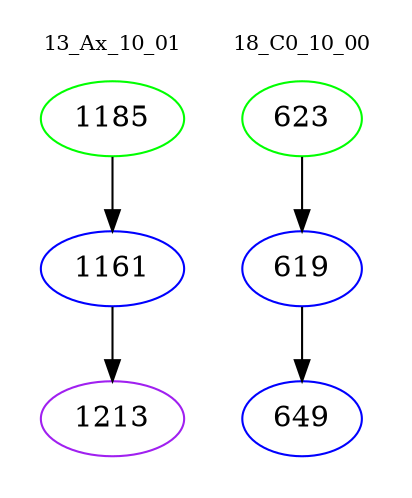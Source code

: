 digraph{
subgraph cluster_0 {
color = white
label = "13_Ax_10_01";
fontsize=10;
T0_1185 [label="1185", color="green"]
T0_1185 -> T0_1161 [color="black"]
T0_1161 [label="1161", color="blue"]
T0_1161 -> T0_1213 [color="black"]
T0_1213 [label="1213", color="purple"]
}
subgraph cluster_1 {
color = white
label = "18_C0_10_00";
fontsize=10;
T1_623 [label="623", color="green"]
T1_623 -> T1_619 [color="black"]
T1_619 [label="619", color="blue"]
T1_619 -> T1_649 [color="black"]
T1_649 [label="649", color="blue"]
}
}

